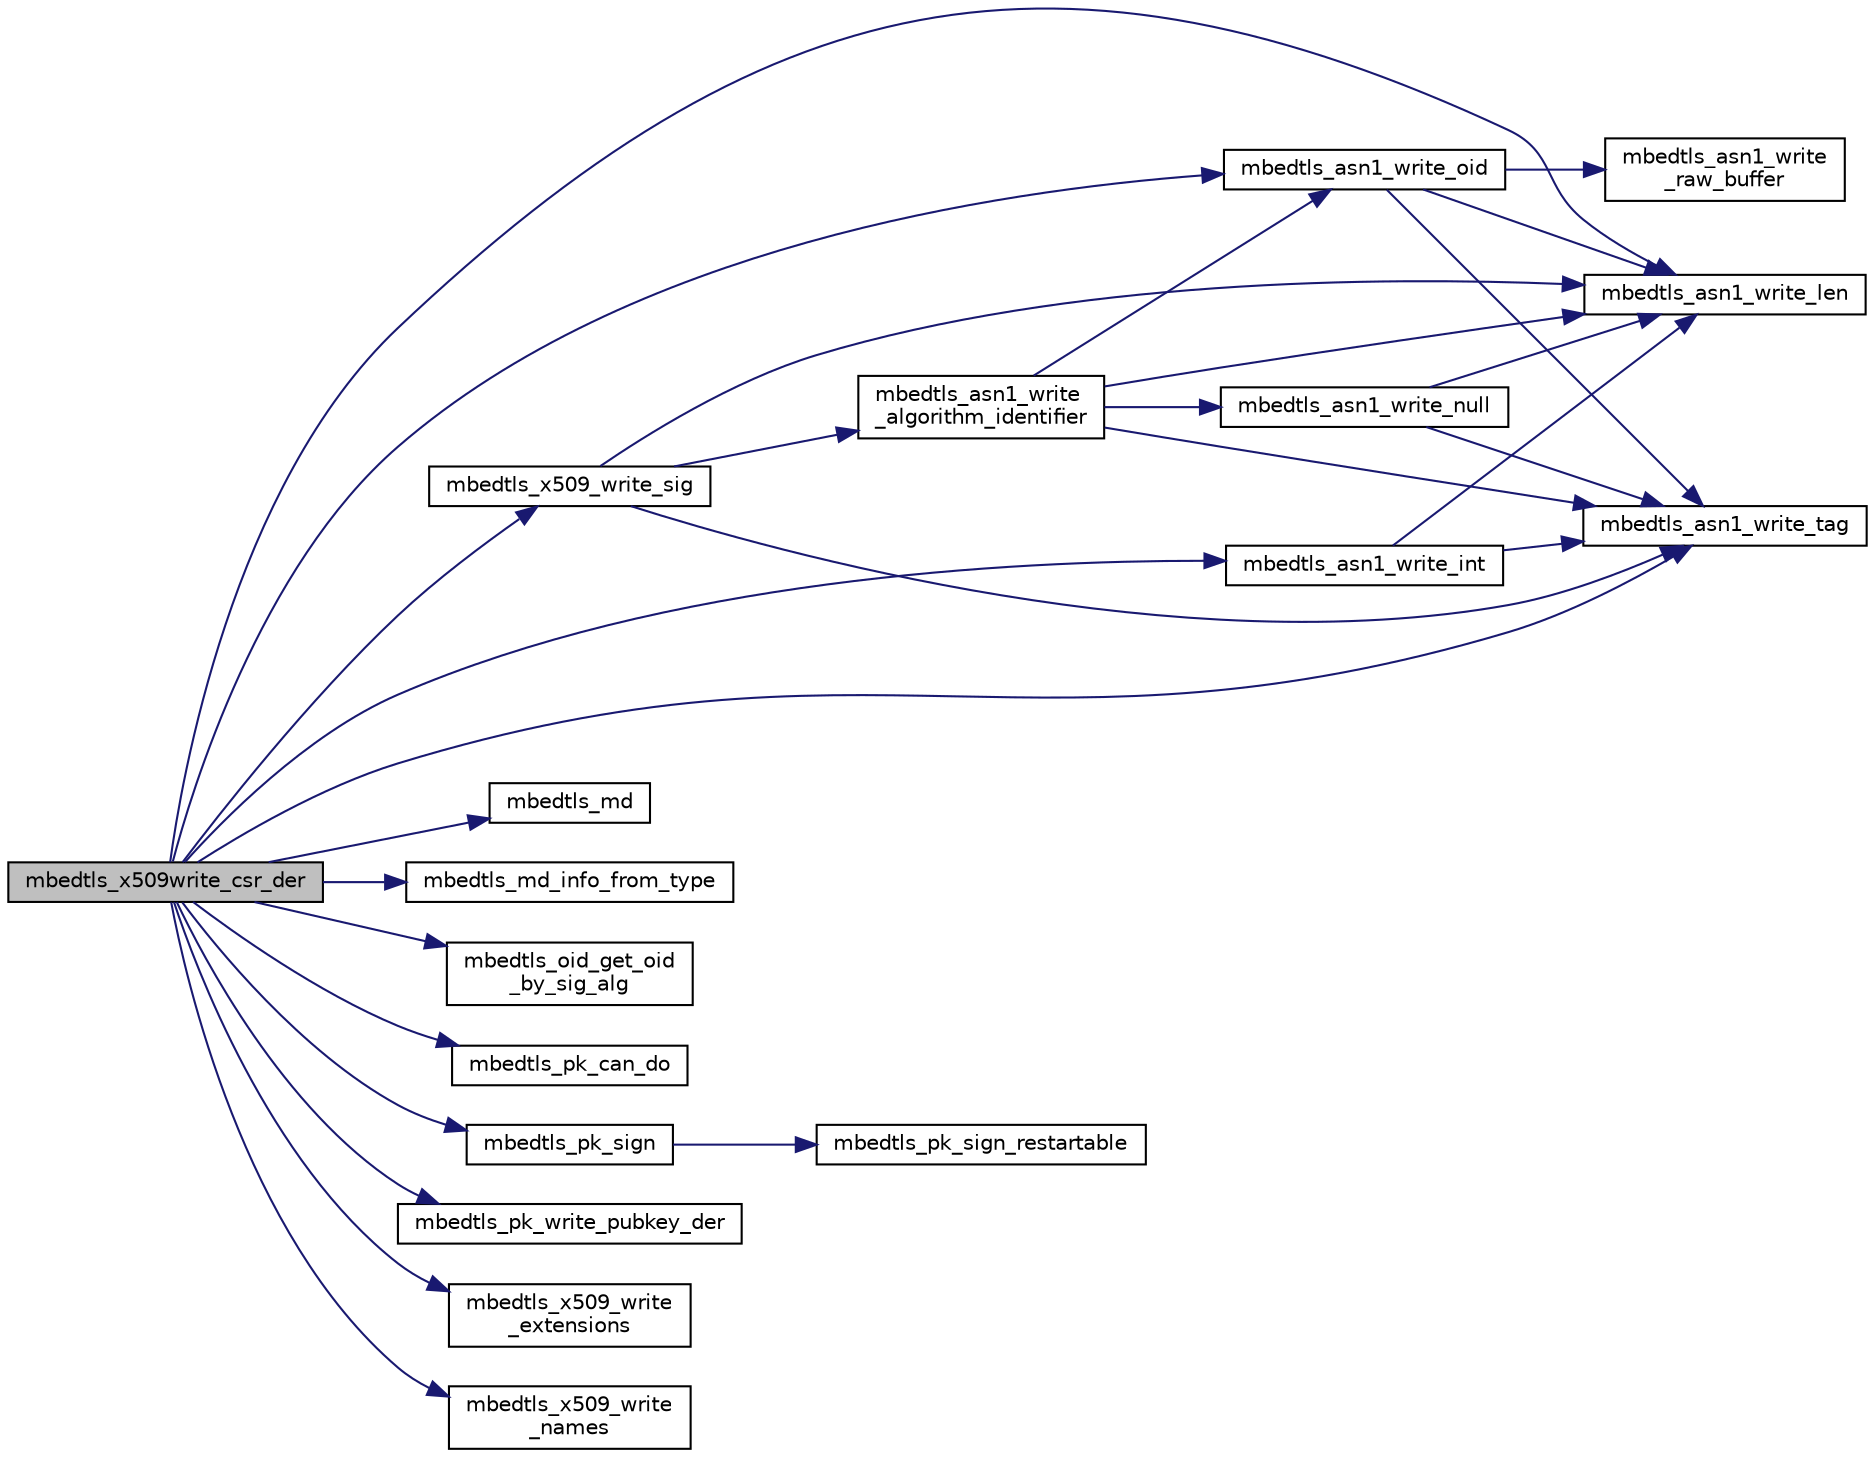 digraph "mbedtls_x509write_csr_der"
{
 // LATEX_PDF_SIZE
  edge [fontname="Helvetica",fontsize="10",labelfontname="Helvetica",labelfontsize="10"];
  node [fontname="Helvetica",fontsize="10",shape=record];
  rankdir="LR";
  Node1 [label="mbedtls_x509write_csr_der",height=0.2,width=0.4,color="black", fillcolor="grey75", style="filled", fontcolor="black",tooltip="Write a CSR (Certificate Signing Request) to a DER structure Note: data is written at the end of the ..."];
  Node1 -> Node2 [color="midnightblue",fontsize="10",style="solid",fontname="Helvetica"];
  Node2 [label="mbedtls_asn1_write_int",height=0.2,width=0.4,color="black", fillcolor="white", style="filled",URL="$d7/d40/asn1write_8c.html#a6c5e6e927a74d85aea15866fb50e63c8",tooltip="Write an int tag (#MBEDTLS_ASN1_INTEGER) and value in ASN.1 format."];
  Node2 -> Node3 [color="midnightblue",fontsize="10",style="solid",fontname="Helvetica"];
  Node3 [label="mbedtls_asn1_write_len",height=0.2,width=0.4,color="black", fillcolor="white", style="filled",URL="$d7/d40/asn1write_8c.html#a7fe6f4cdba05081bff484a7b286108df",tooltip="Write a length field in ASN.1 format."];
  Node2 -> Node4 [color="midnightblue",fontsize="10",style="solid",fontname="Helvetica"];
  Node4 [label="mbedtls_asn1_write_tag",height=0.2,width=0.4,color="black", fillcolor="white", style="filled",URL="$d7/d40/asn1write_8c.html#a2247b80bd02e2981dc26ce62ffbb1859",tooltip="Write an ASN.1 tag in ASN.1 format."];
  Node1 -> Node3 [color="midnightblue",fontsize="10",style="solid",fontname="Helvetica"];
  Node1 -> Node5 [color="midnightblue",fontsize="10",style="solid",fontname="Helvetica"];
  Node5 [label="mbedtls_asn1_write_oid",height=0.2,width=0.4,color="black", fillcolor="white", style="filled",URL="$d7/d40/asn1write_8c.html#ab437fb4183494e4c9cf4b6e15ca236d6",tooltip="Write an OID tag (#MBEDTLS_ASN1_OID) and data in ASN.1 format."];
  Node5 -> Node3 [color="midnightblue",fontsize="10",style="solid",fontname="Helvetica"];
  Node5 -> Node6 [color="midnightblue",fontsize="10",style="solid",fontname="Helvetica"];
  Node6 [label="mbedtls_asn1_write\l_raw_buffer",height=0.2,width=0.4,color="black", fillcolor="white", style="filled",URL="$d7/d40/asn1write_8c.html#a1ecd132a57faf95c61423dc9cdc30143",tooltip="Write raw buffer data."];
  Node5 -> Node4 [color="midnightblue",fontsize="10",style="solid",fontname="Helvetica"];
  Node1 -> Node4 [color="midnightblue",fontsize="10",style="solid",fontname="Helvetica"];
  Node1 -> Node7 [color="midnightblue",fontsize="10",style="solid",fontname="Helvetica"];
  Node7 [label="mbedtls_md",height=0.2,width=0.4,color="black", fillcolor="white", style="filled",URL="$d1/d7e/md_8c.html#a36c5d8bda1905e0434708f0ef5912dda",tooltip="This function calculates the message-digest of a buffer, with respect to a configurable message-diges..."];
  Node1 -> Node8 [color="midnightblue",fontsize="10",style="solid",fontname="Helvetica"];
  Node8 [label="mbedtls_md_info_from_type",height=0.2,width=0.4,color="black", fillcolor="white", style="filled",URL="$d1/d7e/md_8c.html#aca53b51e0c8eb0e07c7eb4a3e6acfa0d",tooltip="This function returns the message-digest information associated with the given digest type."];
  Node1 -> Node9 [color="midnightblue",fontsize="10",style="solid",fontname="Helvetica"];
  Node9 [label="mbedtls_oid_get_oid\l_by_sig_alg",height=0.2,width=0.4,color="black", fillcolor="white", style="filled",URL="$da/d73/oid_8h.html#a95b95cb99e0e954313aed008b38fbb2e",tooltip="Translate md_type and pk_type into SignatureAlgorithm OID."];
  Node1 -> Node10 [color="midnightblue",fontsize="10",style="solid",fontname="Helvetica"];
  Node10 [label="mbedtls_pk_can_do",height=0.2,width=0.4,color="black", fillcolor="white", style="filled",URL="$db/dbd/pk_8c.html#a2d72c66f5e78abe153bdf08874aaabf6",tooltip="Tell if a context can do the operation given by type."];
  Node1 -> Node11 [color="midnightblue",fontsize="10",style="solid",fontname="Helvetica"];
  Node11 [label="mbedtls_pk_sign",height=0.2,width=0.4,color="black", fillcolor="white", style="filled",URL="$db/dbd/pk_8c.html#a6055db23bfff422e65b3a41400344d15",tooltip="Make signature, including padding if relevant."];
  Node11 -> Node12 [color="midnightblue",fontsize="10",style="solid",fontname="Helvetica"];
  Node12 [label="mbedtls_pk_sign_restartable",height=0.2,width=0.4,color="black", fillcolor="white", style="filled",URL="$db/dbd/pk_8c.html#a12d5afa98a4cb6298a8c0f3afd51a20a",tooltip="Restartable version of mbedtls_pk_sign()"];
  Node1 -> Node13 [color="midnightblue",fontsize="10",style="solid",fontname="Helvetica"];
  Node13 [label="mbedtls_pk_write_pubkey_der",height=0.2,width=0.4,color="black", fillcolor="white", style="filled",URL="$d1/dd6/pk_8h.html#af5b7c3953ad6fe8be09d35508ee569f6",tooltip="Write a public key to a SubjectPublicKeyInfo DER structure Note: data is written at the end of the bu..."];
  Node1 -> Node14 [color="midnightblue",fontsize="10",style="solid",fontname="Helvetica"];
  Node14 [label="mbedtls_x509_write\l_extensions",height=0.2,width=0.4,color="black", fillcolor="white", style="filled",URL="$da/dc4/group__x509__module.html#ga0de4dd2a5d7fe95fa9b94e19260e29cf",tooltip=" "];
  Node1 -> Node15 [color="midnightblue",fontsize="10",style="solid",fontname="Helvetica"];
  Node15 [label="mbedtls_x509_write\l_names",height=0.2,width=0.4,color="black", fillcolor="white", style="filled",URL="$da/dc4/group__x509__module.html#ga4787303446416e810ef20d7dcd9b993e",tooltip=" "];
  Node1 -> Node16 [color="midnightblue",fontsize="10",style="solid",fontname="Helvetica"];
  Node16 [label="mbedtls_x509_write_sig",height=0.2,width=0.4,color="black", fillcolor="white", style="filled",URL="$da/dc4/group__x509__module.html#ga125c85f0064135e1e35179df7d3a76b6",tooltip=" "];
  Node16 -> Node17 [color="midnightblue",fontsize="10",style="solid",fontname="Helvetica"];
  Node17 [label="mbedtls_asn1_write\l_algorithm_identifier",height=0.2,width=0.4,color="black", fillcolor="white", style="filled",URL="$d7/d40/asn1write_8c.html#a87b24d328654c5e8d17ffe3b0192ecb8",tooltip="Write an AlgorithmIdentifier sequence in ASN.1 format."];
  Node17 -> Node3 [color="midnightblue",fontsize="10",style="solid",fontname="Helvetica"];
  Node17 -> Node18 [color="midnightblue",fontsize="10",style="solid",fontname="Helvetica"];
  Node18 [label="mbedtls_asn1_write_null",height=0.2,width=0.4,color="black", fillcolor="white", style="filled",URL="$d7/d40/asn1write_8c.html#adc9614b64c7bb92e1d159898b23acd90",tooltip="Write a NULL tag (#MBEDTLS_ASN1_NULL) with zero data in ASN.1 format."];
  Node18 -> Node3 [color="midnightblue",fontsize="10",style="solid",fontname="Helvetica"];
  Node18 -> Node4 [color="midnightblue",fontsize="10",style="solid",fontname="Helvetica"];
  Node17 -> Node5 [color="midnightblue",fontsize="10",style="solid",fontname="Helvetica"];
  Node17 -> Node4 [color="midnightblue",fontsize="10",style="solid",fontname="Helvetica"];
  Node16 -> Node3 [color="midnightblue",fontsize="10",style="solid",fontname="Helvetica"];
  Node16 -> Node4 [color="midnightblue",fontsize="10",style="solid",fontname="Helvetica"];
}
